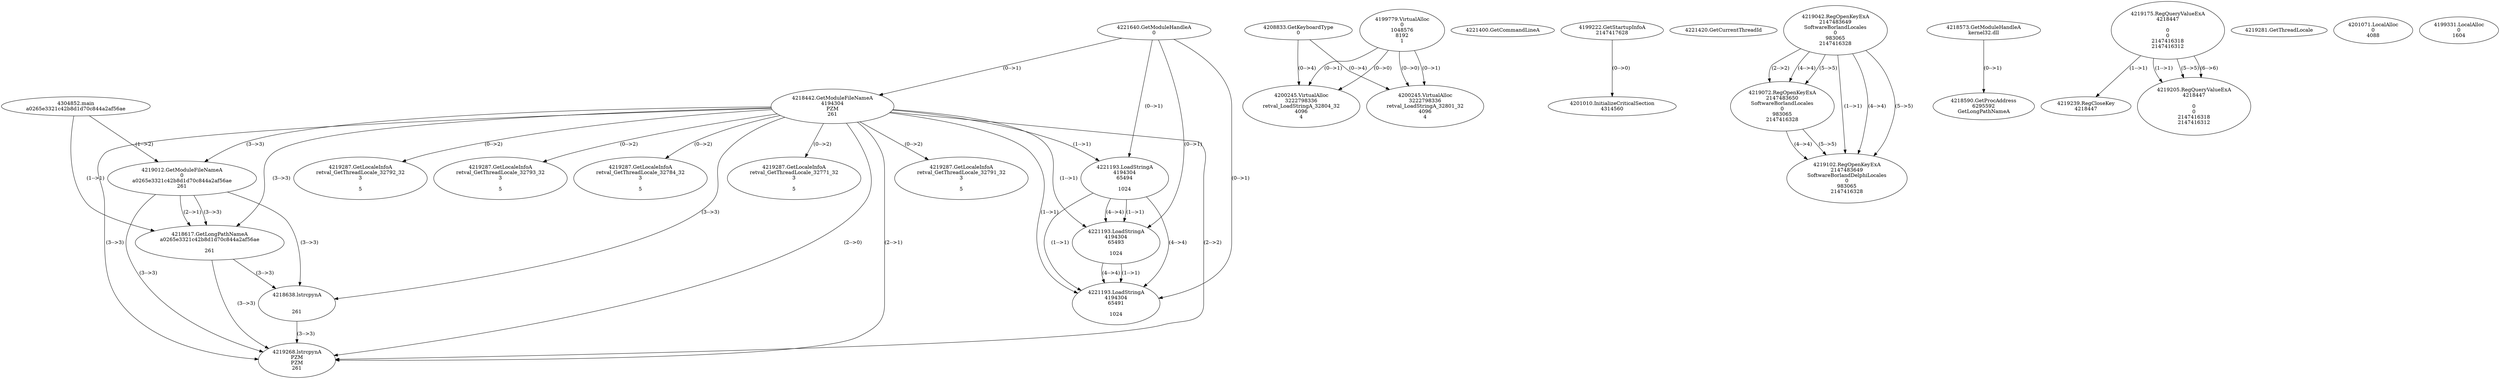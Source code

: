 // Global SCDG with merge call
digraph {
	0 [label="4304852.main
a0265e3321c42b8d1d70c844a2af56ae"]
	1 [label="4221640.GetModuleHandleA
0"]
	2 [label="4208833.GetKeyboardType
0"]
	3 [label="4221400.GetCommandLineA
"]
	4 [label="4199222.GetStartupInfoA
2147417628"]
	5 [label="4221420.GetCurrentThreadId
"]
	6 [label="4218442.GetModuleFileNameA
4194304
PZM
261"]
	1 -> 6 [label="(0-->1)"]
	7 [label="4219012.GetModuleFileNameA
0
a0265e3321c42b8d1d70c844a2af56ae
261"]
	0 -> 7 [label="(1-->2)"]
	6 -> 7 [label="(3-->3)"]
	8 [label="4219042.RegOpenKeyExA
2147483649
Software\Borland\Locales
0
983065
2147416328"]
	9 [label="4219072.RegOpenKeyExA
2147483650
Software\Borland\Locales
0
983065
2147416328"]
	8 -> 9 [label="(2-->2)"]
	8 -> 9 [label="(4-->4)"]
	8 -> 9 [label="(5-->5)"]
	10 [label="4218573.GetModuleHandleA
kernel32.dll"]
	11 [label="4218590.GetProcAddress
6295592
GetLongPathNameA"]
	10 -> 11 [label="(0-->1)"]
	12 [label="4218617.GetLongPathNameA
a0265e3321c42b8d1d70c844a2af56ae

261"]
	0 -> 12 [label="(1-->1)"]
	7 -> 12 [label="(2-->1)"]
	6 -> 12 [label="(3-->3)"]
	7 -> 12 [label="(3-->3)"]
	13 [label="4218638.lstrcpynA


261"]
	6 -> 13 [label="(3-->3)"]
	7 -> 13 [label="(3-->3)"]
	12 -> 13 [label="(3-->3)"]
	14 [label="4219175.RegQueryValueExA
4218447

0
0
2147416318
2147416312"]
	15 [label="4219239.RegCloseKey
4218447"]
	14 -> 15 [label="(1-->1)"]
	16 [label="4219268.lstrcpynA
PZM
PZM
261"]
	6 -> 16 [label="(2-->1)"]
	6 -> 16 [label="(2-->2)"]
	6 -> 16 [label="(3-->3)"]
	7 -> 16 [label="(3-->3)"]
	12 -> 16 [label="(3-->3)"]
	13 -> 16 [label="(3-->3)"]
	6 -> 16 [label="(2-->0)"]
	17 [label="4219281.GetThreadLocale
"]
	18 [label="4219287.GetLocaleInfoA
retval_GetThreadLocale_32792_32
3

5"]
	6 -> 18 [label="(0-->2)"]
	19 [label="4221193.LoadStringA
4194304
65494

1024"]
	1 -> 19 [label="(0-->1)"]
	6 -> 19 [label="(1-->1)"]
	20 [label="4201010.InitializeCriticalSection
4314560"]
	4 -> 20 [label="(0-->0)"]
	21 [label="4201071.LocalAlloc
0
4088"]
	22 [label="4199779.VirtualAlloc
0
1048576
8192
1"]
	23 [label="4199331.LocalAlloc
0
1604"]
	24 [label="4219205.RegQueryValueExA
4218447

0
0
2147416318
2147416312"]
	14 -> 24 [label="(1-->1)"]
	14 -> 24 [label="(5-->5)"]
	14 -> 24 [label="(6-->6)"]
	25 [label="4219287.GetLocaleInfoA
retval_GetThreadLocale_32793_32
3

5"]
	6 -> 25 [label="(0-->2)"]
	26 [label="4200245.VirtualAlloc
3222798336
retval_LoadStringA_32801_32
4096
4"]
	22 -> 26 [label="(0-->1)"]
	2 -> 26 [label="(0-->4)"]
	22 -> 26 [label="(0-->0)"]
	27 [label="4219287.GetLocaleInfoA
retval_GetThreadLocale_32784_32
3

5"]
	6 -> 27 [label="(0-->2)"]
	28 [label="4221193.LoadStringA
4194304
65493

1024"]
	1 -> 28 [label="(0-->1)"]
	6 -> 28 [label="(1-->1)"]
	19 -> 28 [label="(1-->1)"]
	19 -> 28 [label="(4-->4)"]
	29 [label="4219102.RegOpenKeyExA
2147483649
Software\Borland\Delphi\Locales
0
983065
2147416328"]
	8 -> 29 [label="(1-->1)"]
	8 -> 29 [label="(4-->4)"]
	9 -> 29 [label="(4-->4)"]
	8 -> 29 [label="(5-->5)"]
	9 -> 29 [label="(5-->5)"]
	30 [label="4219287.GetLocaleInfoA
retval_GetThreadLocale_32771_32
3

5"]
	6 -> 30 [label="(0-->2)"]
	31 [label="4200245.VirtualAlloc
3222798336
retval_LoadStringA_32804_32
4096
4"]
	22 -> 31 [label="(0-->1)"]
	2 -> 31 [label="(0-->4)"]
	22 -> 31 [label="(0-->0)"]
	32 [label="4221193.LoadStringA
4194304
65491

1024"]
	1 -> 32 [label="(0-->1)"]
	6 -> 32 [label="(1-->1)"]
	19 -> 32 [label="(1-->1)"]
	28 -> 32 [label="(1-->1)"]
	19 -> 32 [label="(4-->4)"]
	28 -> 32 [label="(4-->4)"]
	33 [label="4219287.GetLocaleInfoA
retval_GetThreadLocale_32791_32
3

5"]
	6 -> 33 [label="(0-->2)"]
}
